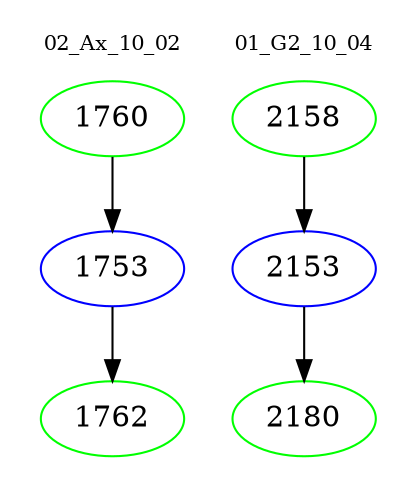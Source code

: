 digraph{
subgraph cluster_0 {
color = white
label = "02_Ax_10_02";
fontsize=10;
T0_1760 [label="1760", color="green"]
T0_1760 -> T0_1753 [color="black"]
T0_1753 [label="1753", color="blue"]
T0_1753 -> T0_1762 [color="black"]
T0_1762 [label="1762", color="green"]
}
subgraph cluster_1 {
color = white
label = "01_G2_10_04";
fontsize=10;
T1_2158 [label="2158", color="green"]
T1_2158 -> T1_2153 [color="black"]
T1_2153 [label="2153", color="blue"]
T1_2153 -> T1_2180 [color="black"]
T1_2180 [label="2180", color="green"]
}
}
